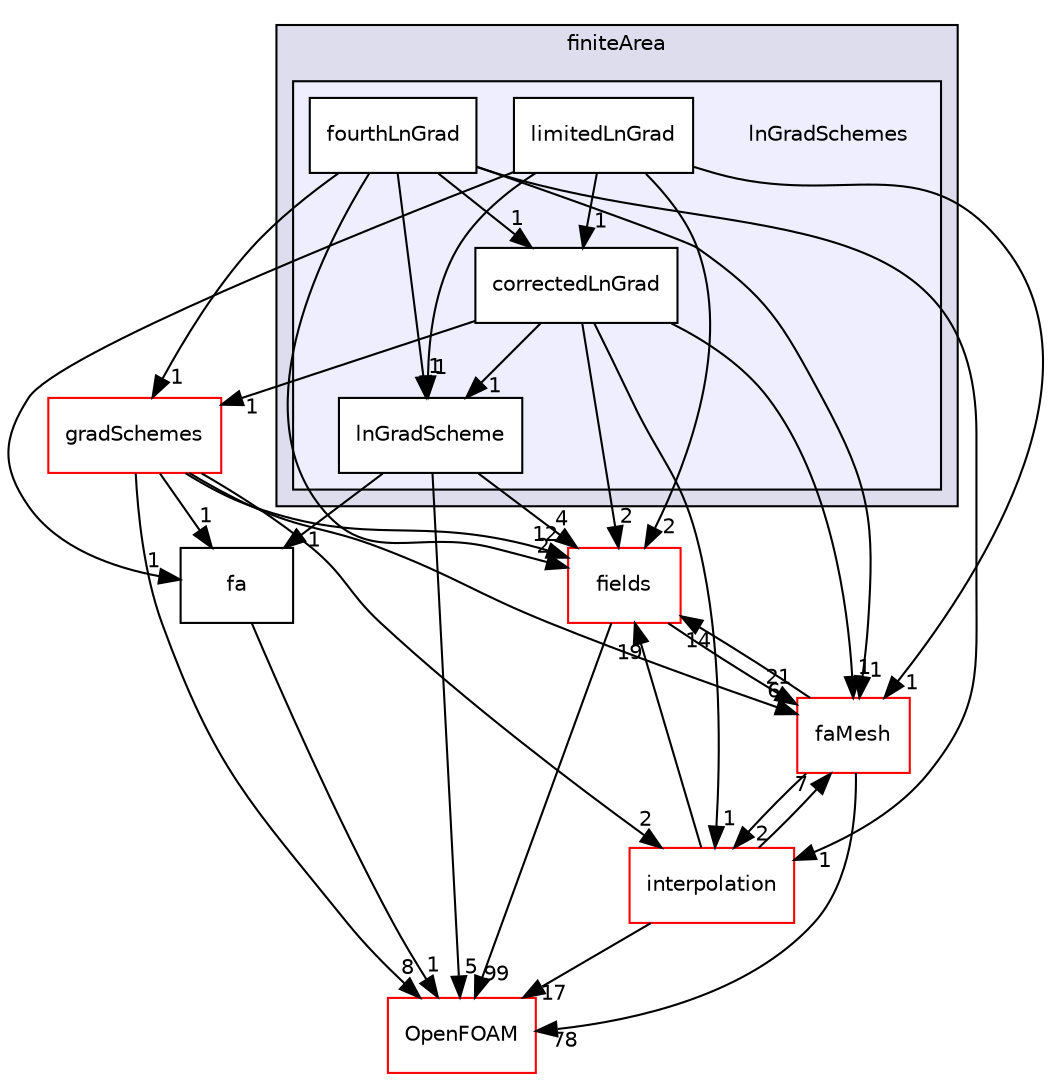 digraph "src/finiteArea/finiteArea/lnGradSchemes" {
  bgcolor=transparent;
  compound=true
  node [ fontsize="10", fontname="Helvetica"];
  edge [ labelfontsize="10", labelfontname="Helvetica"];
  subgraph clusterdir_b48fbfbe364b5d9546b561f47f4221eb {
    graph [ bgcolor="#ddddee", pencolor="black", label="finiteArea" fontname="Helvetica", fontsize="10", URL="dir_b48fbfbe364b5d9546b561f47f4221eb.html"]
  subgraph clusterdir_1f99fc86de3cb8326507b722cf78c6d9 {
    graph [ bgcolor="#eeeeff", pencolor="black", label="" URL="dir_1f99fc86de3cb8326507b722cf78c6d9.html"];
    dir_1f99fc86de3cb8326507b722cf78c6d9 [shape=plaintext label="lnGradSchemes"];
    dir_eaadbb19231315cda8504a9c98538f4a [shape=box label="correctedLnGrad" color="black" fillcolor="white" style="filled" URL="dir_eaadbb19231315cda8504a9c98538f4a.html"];
    dir_3899201acc88dab1daad06bce2c8a587 [shape=box label="fourthLnGrad" color="black" fillcolor="white" style="filled" URL="dir_3899201acc88dab1daad06bce2c8a587.html"];
    dir_5fa6e3347088476eace55c0c5102379f [shape=box label="limitedLnGrad" color="black" fillcolor="white" style="filled" URL="dir_5fa6e3347088476eace55c0c5102379f.html"];
    dir_befc71e0ff5758eb28aa54bc502e2aa0 [shape=box label="lnGradScheme" color="black" fillcolor="white" style="filled" URL="dir_befc71e0ff5758eb28aa54bc502e2aa0.html"];
  }
  }
  dir_82c77a639fb8894523e0866635d617d1 [shape=box label="fields" color="red" URL="dir_82c77a639fb8894523e0866635d617d1.html"];
  dir_e5a517ccc941541272063f044b95a606 [shape=box label="fa" URL="dir_e5a517ccc941541272063f044b95a606.html"];
  dir_cc5a8798c3fe9c94eaaef0cef369eaad [shape=box label="gradSchemes" color="red" URL="dir_cc5a8798c3fe9c94eaaef0cef369eaad.html"];
  dir_c5473ff19b20e6ec4dfe5c310b3778a8 [shape=box label="OpenFOAM" color="red" URL="dir_c5473ff19b20e6ec4dfe5c310b3778a8.html"];
  dir_f14612db68a06d13a87d37d60dc895d5 [shape=box label="faMesh" color="red" URL="dir_f14612db68a06d13a87d37d60dc895d5.html"];
  dir_880b478b7287aa29b2969cd4b71f61be [shape=box label="interpolation" color="red" URL="dir_880b478b7287aa29b2969cd4b71f61be.html"];
  dir_82c77a639fb8894523e0866635d617d1->dir_c5473ff19b20e6ec4dfe5c310b3778a8 [headlabel="99", labeldistance=1.5 headhref="dir_000734_002151.html"];
  dir_82c77a639fb8894523e0866635d617d1->dir_f14612db68a06d13a87d37d60dc895d5 [headlabel="21", labeldistance=1.5 headhref="dir_000734_000719.html"];
  dir_befc71e0ff5758eb28aa54bc502e2aa0->dir_82c77a639fb8894523e0866635d617d1 [headlabel="4", labeldistance=1.5 headhref="dir_000806_000734.html"];
  dir_befc71e0ff5758eb28aa54bc502e2aa0->dir_e5a517ccc941541272063f044b95a606 [headlabel="1", labeldistance=1.5 headhref="dir_000806_000788.html"];
  dir_befc71e0ff5758eb28aa54bc502e2aa0->dir_c5473ff19b20e6ec4dfe5c310b3778a8 [headlabel="5", labeldistance=1.5 headhref="dir_000806_002151.html"];
  dir_e5a517ccc941541272063f044b95a606->dir_c5473ff19b20e6ec4dfe5c310b3778a8 [headlabel="1", labeldistance=1.5 headhref="dir_000788_002151.html"];
  dir_eaadbb19231315cda8504a9c98538f4a->dir_82c77a639fb8894523e0866635d617d1 [headlabel="2", labeldistance=1.5 headhref="dir_000803_000734.html"];
  dir_eaadbb19231315cda8504a9c98538f4a->dir_befc71e0ff5758eb28aa54bc502e2aa0 [headlabel="1", labeldistance=1.5 headhref="dir_000803_000806.html"];
  dir_eaadbb19231315cda8504a9c98538f4a->dir_cc5a8798c3fe9c94eaaef0cef369eaad [headlabel="1", labeldistance=1.5 headhref="dir_000803_000792.html"];
  dir_eaadbb19231315cda8504a9c98538f4a->dir_f14612db68a06d13a87d37d60dc895d5 [headlabel="1", labeldistance=1.5 headhref="dir_000803_000719.html"];
  dir_eaadbb19231315cda8504a9c98538f4a->dir_880b478b7287aa29b2969cd4b71f61be [headlabel="1", labeldistance=1.5 headhref="dir_000803_000808.html"];
  dir_cc5a8798c3fe9c94eaaef0cef369eaad->dir_82c77a639fb8894523e0866635d617d1 [headlabel="12", labeldistance=1.5 headhref="dir_000792_000734.html"];
  dir_cc5a8798c3fe9c94eaaef0cef369eaad->dir_e5a517ccc941541272063f044b95a606 [headlabel="1", labeldistance=1.5 headhref="dir_000792_000788.html"];
  dir_cc5a8798c3fe9c94eaaef0cef369eaad->dir_c5473ff19b20e6ec4dfe5c310b3778a8 [headlabel="8", labeldistance=1.5 headhref="dir_000792_002151.html"];
  dir_cc5a8798c3fe9c94eaaef0cef369eaad->dir_f14612db68a06d13a87d37d60dc895d5 [headlabel="6", labeldistance=1.5 headhref="dir_000792_000719.html"];
  dir_cc5a8798c3fe9c94eaaef0cef369eaad->dir_880b478b7287aa29b2969cd4b71f61be [headlabel="2", labeldistance=1.5 headhref="dir_000792_000808.html"];
  dir_5fa6e3347088476eace55c0c5102379f->dir_82c77a639fb8894523e0866635d617d1 [headlabel="2", labeldistance=1.5 headhref="dir_000805_000734.html"];
  dir_5fa6e3347088476eace55c0c5102379f->dir_befc71e0ff5758eb28aa54bc502e2aa0 [headlabel="1", labeldistance=1.5 headhref="dir_000805_000806.html"];
  dir_5fa6e3347088476eace55c0c5102379f->dir_e5a517ccc941541272063f044b95a606 [headlabel="1", labeldistance=1.5 headhref="dir_000805_000788.html"];
  dir_5fa6e3347088476eace55c0c5102379f->dir_eaadbb19231315cda8504a9c98538f4a [headlabel="1", labeldistance=1.5 headhref="dir_000805_000803.html"];
  dir_5fa6e3347088476eace55c0c5102379f->dir_f14612db68a06d13a87d37d60dc895d5 [headlabel="1", labeldistance=1.5 headhref="dir_000805_000719.html"];
  dir_f14612db68a06d13a87d37d60dc895d5->dir_82c77a639fb8894523e0866635d617d1 [headlabel="14", labeldistance=1.5 headhref="dir_000719_000734.html"];
  dir_f14612db68a06d13a87d37d60dc895d5->dir_c5473ff19b20e6ec4dfe5c310b3778a8 [headlabel="78", labeldistance=1.5 headhref="dir_000719_002151.html"];
  dir_f14612db68a06d13a87d37d60dc895d5->dir_880b478b7287aa29b2969cd4b71f61be [headlabel="2", labeldistance=1.5 headhref="dir_000719_000808.html"];
  dir_880b478b7287aa29b2969cd4b71f61be->dir_82c77a639fb8894523e0866635d617d1 [headlabel="19", labeldistance=1.5 headhref="dir_000808_000734.html"];
  dir_880b478b7287aa29b2969cd4b71f61be->dir_c5473ff19b20e6ec4dfe5c310b3778a8 [headlabel="17", labeldistance=1.5 headhref="dir_000808_002151.html"];
  dir_880b478b7287aa29b2969cd4b71f61be->dir_f14612db68a06d13a87d37d60dc895d5 [headlabel="7", labeldistance=1.5 headhref="dir_000808_000719.html"];
  dir_3899201acc88dab1daad06bce2c8a587->dir_82c77a639fb8894523e0866635d617d1 [headlabel="2", labeldistance=1.5 headhref="dir_000804_000734.html"];
  dir_3899201acc88dab1daad06bce2c8a587->dir_befc71e0ff5758eb28aa54bc502e2aa0 [headlabel="1", labeldistance=1.5 headhref="dir_000804_000806.html"];
  dir_3899201acc88dab1daad06bce2c8a587->dir_eaadbb19231315cda8504a9c98538f4a [headlabel="1", labeldistance=1.5 headhref="dir_000804_000803.html"];
  dir_3899201acc88dab1daad06bce2c8a587->dir_cc5a8798c3fe9c94eaaef0cef369eaad [headlabel="1", labeldistance=1.5 headhref="dir_000804_000792.html"];
  dir_3899201acc88dab1daad06bce2c8a587->dir_f14612db68a06d13a87d37d60dc895d5 [headlabel="1", labeldistance=1.5 headhref="dir_000804_000719.html"];
  dir_3899201acc88dab1daad06bce2c8a587->dir_880b478b7287aa29b2969cd4b71f61be [headlabel="1", labeldistance=1.5 headhref="dir_000804_000808.html"];
}
